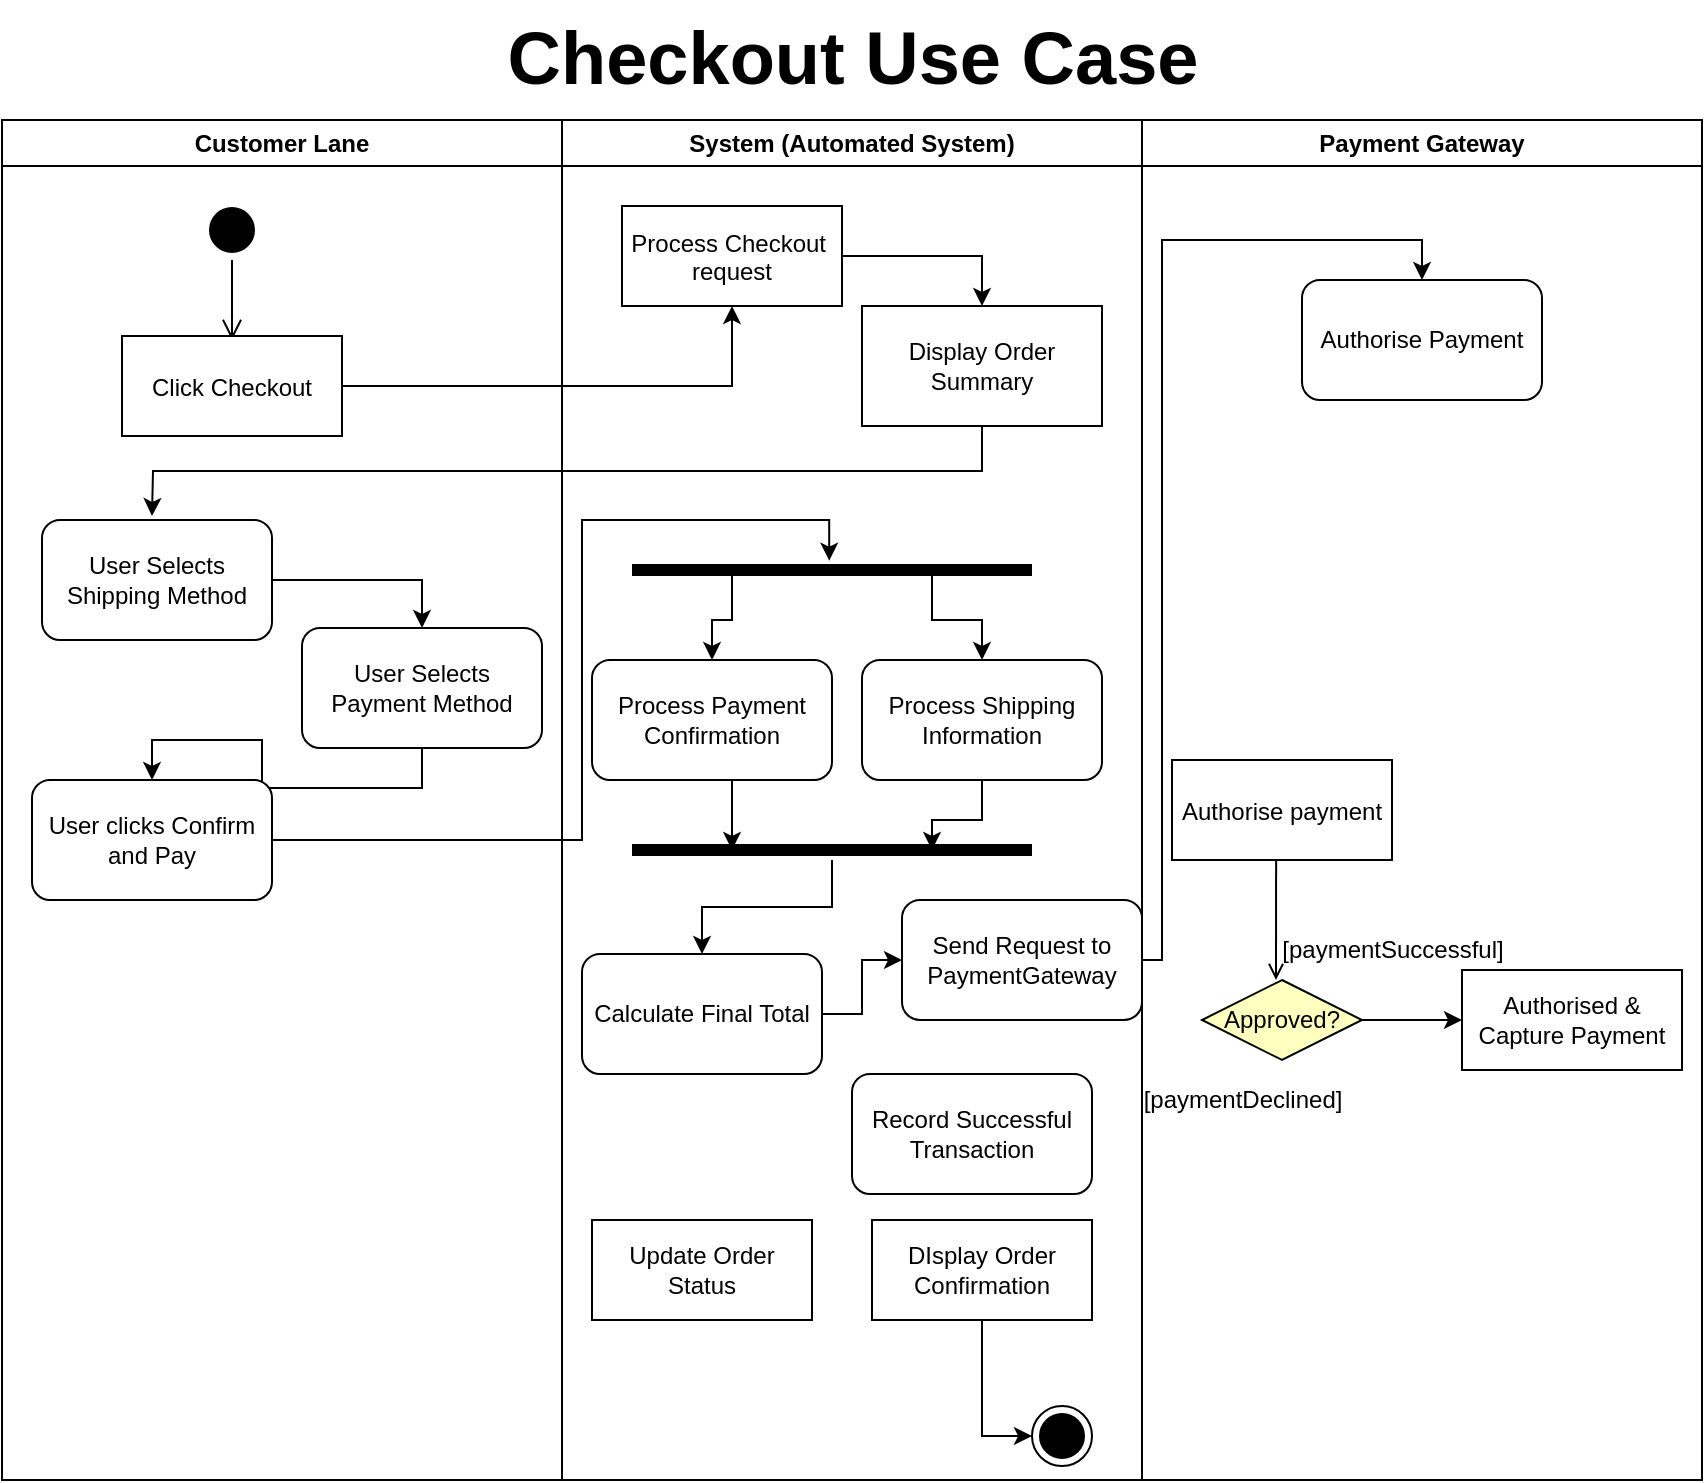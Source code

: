 <mxfile version="27.0.3">
  <diagram name="Page-1" id="e7e014a7-5840-1c2e-5031-d8a46d1fe8dd">
    <mxGraphModel dx="1261" dy="841" grid="1" gridSize="10" guides="1" tooltips="1" connect="1" arrows="1" fold="1" page="1" pageScale="1" pageWidth="1169" pageHeight="826" background="none" math="0" shadow="0">
      <root>
        <mxCell id="0" />
        <mxCell id="1" parent="0" />
        <mxCell id="2" value="Customer Lane" style="swimlane;whiteSpace=wrap" parent="1" vertex="1">
          <mxGeometry x="670" y="70" width="280" height="680" as="geometry" />
        </mxCell>
        <mxCell id="5" value="" style="ellipse;shape=startState;fillColor=#000000;strokeColor=#000000;" parent="2" vertex="1">
          <mxGeometry x="100" y="40" width="30" height="30" as="geometry" />
        </mxCell>
        <mxCell id="6" value="" style="edgeStyle=elbowEdgeStyle;elbow=horizontal;verticalAlign=bottom;endArrow=open;endSize=8;endFill=1;rounded=0" parent="2" source="5" edge="1">
          <mxGeometry x="100" y="40" as="geometry">
            <mxPoint x="115" y="110" as="targetPoint" />
          </mxGeometry>
        </mxCell>
        <mxCell id="8" value="Click Checkout" style="" parent="2" vertex="1">
          <mxGeometry x="60" y="108" width="110" height="50" as="geometry" />
        </mxCell>
        <mxCell id="uR4Y5NdSJCiW5M6gI8Ui-14" style="edgeStyle=orthogonalEdgeStyle;rounded=0;orthogonalLoop=1;jettySize=auto;html=1;exitX=1;exitY=0.5;exitDx=0;exitDy=0;entryX=0.5;entryY=0;entryDx=0;entryDy=0;" edge="1" parent="2" source="uR4Y5NdSJCiW5M6gI8Ui-8" target="uR4Y5NdSJCiW5M6gI8Ui-12">
          <mxGeometry relative="1" as="geometry" />
        </mxCell>
        <mxCell id="uR4Y5NdSJCiW5M6gI8Ui-8" value="User Selects Shipping Method" style="rounded=1;whiteSpace=wrap;html=1;" vertex="1" parent="2">
          <mxGeometry x="20" y="200" width="115" height="60" as="geometry" />
        </mxCell>
        <mxCell id="uR4Y5NdSJCiW5M6gI8Ui-28" style="edgeStyle=orthogonalEdgeStyle;rounded=0;orthogonalLoop=1;jettySize=auto;html=1;exitX=0.5;exitY=1;exitDx=0;exitDy=0;entryX=0.5;entryY=0;entryDx=0;entryDy=0;" edge="1" parent="2" source="uR4Y5NdSJCiW5M6gI8Ui-12" target="uR4Y5NdSJCiW5M6gI8Ui-27">
          <mxGeometry relative="1" as="geometry" />
        </mxCell>
        <mxCell id="uR4Y5NdSJCiW5M6gI8Ui-12" value="User Selects Payment Method" style="rounded=1;whiteSpace=wrap;html=1;" vertex="1" parent="2">
          <mxGeometry x="150" y="254" width="120" height="60" as="geometry" />
        </mxCell>
        <mxCell id="uR4Y5NdSJCiW5M6gI8Ui-27" value="User clicks Confirm and Pay" style="rounded=1;whiteSpace=wrap;html=1;" vertex="1" parent="2">
          <mxGeometry x="15" y="330" width="120" height="60" as="geometry" />
        </mxCell>
        <mxCell id="ocmlmnkPLiXoLDkhKhnW-51" value="System (Automated System)" style="swimlane;whiteSpace=wrap;html=1;" parent="1" vertex="1">
          <mxGeometry x="950" y="70" width="290" height="680" as="geometry" />
        </mxCell>
        <mxCell id="ocmlmnkPLiXoLDkhKhnW-76" style="edgeStyle=orthogonalEdgeStyle;rounded=0;orthogonalLoop=1;jettySize=auto;html=1;exitX=1;exitY=0.5;exitDx=0;exitDy=0;entryX=0.5;entryY=0;entryDx=0;entryDy=0;" parent="ocmlmnkPLiXoLDkhKhnW-51" source="ocmlmnkPLiXoLDkhKhnW-58" target="ocmlmnkPLiXoLDkhKhnW-60" edge="1">
          <mxGeometry relative="1" as="geometry" />
        </mxCell>
        <mxCell id="ocmlmnkPLiXoLDkhKhnW-58" value="Process Checkout &#xa;request" style="" parent="ocmlmnkPLiXoLDkhKhnW-51" vertex="1">
          <mxGeometry x="30" y="43" width="110" height="50" as="geometry" />
        </mxCell>
        <mxCell id="ocmlmnkPLiXoLDkhKhnW-60" value="Display Order Summary" style="whiteSpace=wrap;html=1;" parent="ocmlmnkPLiXoLDkhKhnW-51" vertex="1">
          <mxGeometry x="150" y="93" width="120" height="60" as="geometry" />
        </mxCell>
        <mxCell id="v_kuO4fO8GXj2AwPMBaf-55" value="Update Order Status" style="html=1;whiteSpace=wrap;" parent="ocmlmnkPLiXoLDkhKhnW-51" vertex="1">
          <mxGeometry x="15" y="550" width="110" height="50" as="geometry" />
        </mxCell>
        <mxCell id="5nKzo7GDHY4XBlp9TRnN-31" style="edgeStyle=orthogonalEdgeStyle;rounded=0;orthogonalLoop=1;jettySize=auto;html=1;exitX=0.5;exitY=1;exitDx=0;exitDy=0;entryX=0;entryY=0.5;entryDx=0;entryDy=0;" parent="ocmlmnkPLiXoLDkhKhnW-51" source="5nKzo7GDHY4XBlp9TRnN-19" target="5nKzo7GDHY4XBlp9TRnN-30" edge="1">
          <mxGeometry relative="1" as="geometry">
            <Array as="points">
              <mxPoint x="210" y="565" />
              <mxPoint x="210" y="585" />
            </Array>
          </mxGeometry>
        </mxCell>
        <mxCell id="5nKzo7GDHY4XBlp9TRnN-19" value="DIsplay Order Confirmation" style="html=1;whiteSpace=wrap;" parent="ocmlmnkPLiXoLDkhKhnW-51" vertex="1">
          <mxGeometry x="155" y="550" width="110" height="50" as="geometry" />
        </mxCell>
        <mxCell id="5nKzo7GDHY4XBlp9TRnN-30" value="" style="ellipse;html=1;shape=endState;fillColor=#000000;strokeColor=#000000;" parent="ocmlmnkPLiXoLDkhKhnW-51" vertex="1">
          <mxGeometry x="235" y="643" width="30" height="30" as="geometry" />
        </mxCell>
        <mxCell id="uR4Y5NdSJCiW5M6gI8Ui-22" value="Record Successful Transaction" style="rounded=1;whiteSpace=wrap;html=1;" vertex="1" parent="ocmlmnkPLiXoLDkhKhnW-51">
          <mxGeometry x="145" y="477" width="120" height="60" as="geometry" />
        </mxCell>
        <mxCell id="uR4Y5NdSJCiW5M6gI8Ui-30" value="Process Payment Confirmation" style="rounded=1;whiteSpace=wrap;html=1;" vertex="1" parent="ocmlmnkPLiXoLDkhKhnW-51">
          <mxGeometry x="15" y="270" width="120" height="60" as="geometry" />
        </mxCell>
        <mxCell id="uR4Y5NdSJCiW5M6gI8Ui-31" value="Process Shipping Information" style="rounded=1;whiteSpace=wrap;html=1;" vertex="1" parent="ocmlmnkPLiXoLDkhKhnW-51">
          <mxGeometry x="150" y="270" width="120" height="60" as="geometry" />
        </mxCell>
        <mxCell id="uR4Y5NdSJCiW5M6gI8Ui-36" style="edgeStyle=orthogonalEdgeStyle;rounded=0;orthogonalLoop=1;jettySize=auto;html=1;exitX=0.25;exitY=0.5;exitDx=0;exitDy=0;exitPerimeter=0;entryX=0.5;entryY=0;entryDx=0;entryDy=0;" edge="1" parent="ocmlmnkPLiXoLDkhKhnW-51" source="uR4Y5NdSJCiW5M6gI8Ui-32" target="uR4Y5NdSJCiW5M6gI8Ui-30">
          <mxGeometry relative="1" as="geometry" />
        </mxCell>
        <mxCell id="uR4Y5NdSJCiW5M6gI8Ui-37" style="edgeStyle=orthogonalEdgeStyle;rounded=0;orthogonalLoop=1;jettySize=auto;html=1;exitX=0.75;exitY=0.5;exitDx=0;exitDy=0;exitPerimeter=0;entryX=0.5;entryY=0;entryDx=0;entryDy=0;" edge="1" parent="ocmlmnkPLiXoLDkhKhnW-51" source="uR4Y5NdSJCiW5M6gI8Ui-32" target="uR4Y5NdSJCiW5M6gI8Ui-31">
          <mxGeometry relative="1" as="geometry" />
        </mxCell>
        <mxCell id="uR4Y5NdSJCiW5M6gI8Ui-32" value="" style="shape=line;html=1;strokeWidth=6;strokeColor=#000000;" vertex="1" parent="ocmlmnkPLiXoLDkhKhnW-51">
          <mxGeometry x="35" y="220" width="200" height="10" as="geometry" />
        </mxCell>
        <mxCell id="uR4Y5NdSJCiW5M6gI8Ui-45" value="" style="edgeStyle=orthogonalEdgeStyle;rounded=0;orthogonalLoop=1;jettySize=auto;html=1;entryX=0.5;entryY=0;entryDx=0;entryDy=0;" edge="1" parent="ocmlmnkPLiXoLDkhKhnW-51" source="uR4Y5NdSJCiW5M6gI8Ui-38" target="uR4Y5NdSJCiW5M6gI8Ui-46">
          <mxGeometry relative="1" as="geometry">
            <mxPoint x="190" y="400" as="targetPoint" />
          </mxGeometry>
        </mxCell>
        <mxCell id="uR4Y5NdSJCiW5M6gI8Ui-38" value="" style="shape=line;html=1;strokeWidth=6;strokeColor=#000000;" vertex="1" parent="ocmlmnkPLiXoLDkhKhnW-51">
          <mxGeometry x="35" y="360" width="200" height="10" as="geometry" />
        </mxCell>
        <mxCell id="uR4Y5NdSJCiW5M6gI8Ui-40" style="edgeStyle=orthogonalEdgeStyle;rounded=0;orthogonalLoop=1;jettySize=auto;html=1;exitX=0.5;exitY=1;exitDx=0;exitDy=0;entryX=0.25;entryY=0.5;entryDx=0;entryDy=0;entryPerimeter=0;" edge="1" parent="ocmlmnkPLiXoLDkhKhnW-51" source="uR4Y5NdSJCiW5M6gI8Ui-30" target="uR4Y5NdSJCiW5M6gI8Ui-38">
          <mxGeometry relative="1" as="geometry" />
        </mxCell>
        <mxCell id="uR4Y5NdSJCiW5M6gI8Ui-41" style="edgeStyle=orthogonalEdgeStyle;rounded=0;orthogonalLoop=1;jettySize=auto;html=1;exitX=0.5;exitY=1;exitDx=0;exitDy=0;entryX=0.75;entryY=0.5;entryDx=0;entryDy=0;entryPerimeter=0;" edge="1" parent="ocmlmnkPLiXoLDkhKhnW-51" source="uR4Y5NdSJCiW5M6gI8Ui-31" target="uR4Y5NdSJCiW5M6gI8Ui-38">
          <mxGeometry relative="1" as="geometry" />
        </mxCell>
        <mxCell id="uR4Y5NdSJCiW5M6gI8Ui-48" style="edgeStyle=orthogonalEdgeStyle;rounded=0;orthogonalLoop=1;jettySize=auto;html=1;exitX=1;exitY=0.5;exitDx=0;exitDy=0;entryX=0;entryY=0.5;entryDx=0;entryDy=0;" edge="1" parent="ocmlmnkPLiXoLDkhKhnW-51" source="uR4Y5NdSJCiW5M6gI8Ui-46" target="uR4Y5NdSJCiW5M6gI8Ui-47">
          <mxGeometry relative="1" as="geometry" />
        </mxCell>
        <mxCell id="uR4Y5NdSJCiW5M6gI8Ui-46" value="Calculate Final Total" style="rounded=1;whiteSpace=wrap;html=1;" vertex="1" parent="ocmlmnkPLiXoLDkhKhnW-51">
          <mxGeometry x="10" y="417" width="120" height="60" as="geometry" />
        </mxCell>
        <mxCell id="uR4Y5NdSJCiW5M6gI8Ui-47" value="Send Request to PaymentGateway" style="rounded=1;whiteSpace=wrap;html=1;" vertex="1" parent="ocmlmnkPLiXoLDkhKhnW-51">
          <mxGeometry x="170" y="390" width="120" height="60" as="geometry" />
        </mxCell>
        <mxCell id="TGFcMOlXtu1Z5XWhOxLF-43" value="Payment Gateway" style="swimlane;whiteSpace=wrap" parent="1" vertex="1">
          <mxGeometry x="1240" y="70" width="280" height="680" as="geometry" />
        </mxCell>
        <mxCell id="TGFcMOlXtu1Z5XWhOxLF-44" value="Authorise payment" style="" parent="TGFcMOlXtu1Z5XWhOxLF-43" vertex="1">
          <mxGeometry x="15" y="320" width="110" height="50" as="geometry" />
        </mxCell>
        <mxCell id="TGFcMOlXtu1Z5XWhOxLF-48" value="" style="endArrow=open;endFill=1;rounded=0" parent="TGFcMOlXtu1Z5XWhOxLF-43" edge="1">
          <mxGeometry relative="1" as="geometry">
            <mxPoint x="67.056" y="370" as="sourcePoint" />
            <mxPoint x="67" y="430" as="targetPoint" />
          </mxGeometry>
        </mxCell>
        <mxCell id="TGFcMOlXtu1Z5XWhOxLF-62" value="Approved?" style="rhombus;whiteSpace=wrap;html=1;fontColor=#000000;fillColor=#ffffc0;strokeColor=#000000;" parent="TGFcMOlXtu1Z5XWhOxLF-43" vertex="1">
          <mxGeometry x="30" y="430" width="80" height="40" as="geometry" />
        </mxCell>
        <mxCell id="v_kuO4fO8GXj2AwPMBaf-51" value="[paymentSuccessful]" style="text;html=1;align=center;verticalAlign=middle;resizable=0;points=[];autosize=1;strokeColor=none;fillColor=none;" parent="TGFcMOlXtu1Z5XWhOxLF-43" vertex="1">
          <mxGeometry x="60" y="400" width="130" height="30" as="geometry" />
        </mxCell>
        <mxCell id="v_kuO4fO8GXj2AwPMBaf-52" value="Authorised &amp;amp; Capture Payment" style="html=1;whiteSpace=wrap;" parent="TGFcMOlXtu1Z5XWhOxLF-43" vertex="1">
          <mxGeometry x="160" y="425.003" width="110" height="50" as="geometry" />
        </mxCell>
        <mxCell id="v_kuO4fO8GXj2AwPMBaf-50" style="edgeStyle=orthogonalEdgeStyle;rounded=0;orthogonalLoop=1;jettySize=auto;html=1;exitX=1;exitY=0.5;exitDx=0;exitDy=0;" parent="TGFcMOlXtu1Z5XWhOxLF-43" source="TGFcMOlXtu1Z5XWhOxLF-62" target="v_kuO4fO8GXj2AwPMBaf-52" edge="1">
          <mxGeometry relative="1" as="geometry">
            <mxPoint x="170" y="450.333" as="targetPoint" />
          </mxGeometry>
        </mxCell>
        <mxCell id="v_kuO4fO8GXj2AwPMBaf-74" value="[paymentDeclined]" style="text;html=1;align=center;verticalAlign=middle;resizable=0;points=[];autosize=1;strokeColor=none;fillColor=none;" parent="TGFcMOlXtu1Z5XWhOxLF-43" vertex="1">
          <mxGeometry x="-10" y="475" width="120" height="30" as="geometry" />
        </mxCell>
        <mxCell id="uR4Y5NdSJCiW5M6gI8Ui-50" value="Authorise Payment" style="rounded=1;whiteSpace=wrap;html=1;" vertex="1" parent="TGFcMOlXtu1Z5XWhOxLF-43">
          <mxGeometry x="80" y="80" width="120" height="60" as="geometry" />
        </mxCell>
        <mxCell id="agEznNJqok29zz3Ys2b5-47" value="Checkout Use Case" style="text;html=1;align=center;verticalAlign=middle;resizable=0;points=[];autosize=1;strokeColor=none;fillColor=none;fontSize=37;fontStyle=1" parent="1" vertex="1">
          <mxGeometry x="920" y="10" width="350" height="60" as="geometry" />
        </mxCell>
        <mxCell id="v_kuO4fO8GXj2AwPMBaf-12" style="edgeStyle=orthogonalEdgeStyle;rounded=0;orthogonalLoop=1;jettySize=auto;html=1;exitX=1;exitY=0.5;exitDx=0;exitDy=0;entryX=0.5;entryY=1;entryDx=0;entryDy=0;" parent="1" source="8" target="ocmlmnkPLiXoLDkhKhnW-58" edge="1">
          <mxGeometry relative="1" as="geometry" />
        </mxCell>
        <mxCell id="v_kuO4fO8GXj2AwPMBaf-25" style="edgeStyle=orthogonalEdgeStyle;rounded=0;orthogonalLoop=1;jettySize=auto;html=1;exitX=0.5;exitY=1;exitDx=0;exitDy=0;entryX=0.5;entryY=0;entryDx=0;entryDy=0;" parent="1" source="ocmlmnkPLiXoLDkhKhnW-60" edge="1">
          <mxGeometry relative="1" as="geometry">
            <mxPoint x="745" y="268" as="targetPoint" />
          </mxGeometry>
        </mxCell>
        <mxCell id="uR4Y5NdSJCiW5M6gI8Ui-35" style="edgeStyle=orthogonalEdgeStyle;rounded=0;orthogonalLoop=1;jettySize=auto;html=1;exitX=1;exitY=0.5;exitDx=0;exitDy=0;entryX=0.493;entryY=0.033;entryDx=0;entryDy=0;entryPerimeter=0;" edge="1" parent="1" source="uR4Y5NdSJCiW5M6gI8Ui-27" target="uR4Y5NdSJCiW5M6gI8Ui-32">
          <mxGeometry relative="1" as="geometry">
            <Array as="points">
              <mxPoint x="960" y="430" />
              <mxPoint x="960" y="270" />
              <mxPoint x="1084" y="270" />
            </Array>
          </mxGeometry>
        </mxCell>
        <mxCell id="uR4Y5NdSJCiW5M6gI8Ui-49" style="edgeStyle=orthogonalEdgeStyle;rounded=0;orthogonalLoop=1;jettySize=auto;html=1;exitX=1;exitY=0.5;exitDx=0;exitDy=0;entryX=0.5;entryY=0;entryDx=0;entryDy=0;" edge="1" parent="1" source="uR4Y5NdSJCiW5M6gI8Ui-47">
          <mxGeometry relative="1" as="geometry">
            <mxPoint x="1380" y="150" as="targetPoint" />
            <Array as="points">
              <mxPoint x="1250" y="490" />
              <mxPoint x="1250" y="130" />
              <mxPoint x="1380" y="130" />
            </Array>
          </mxGeometry>
        </mxCell>
      </root>
    </mxGraphModel>
  </diagram>
</mxfile>
